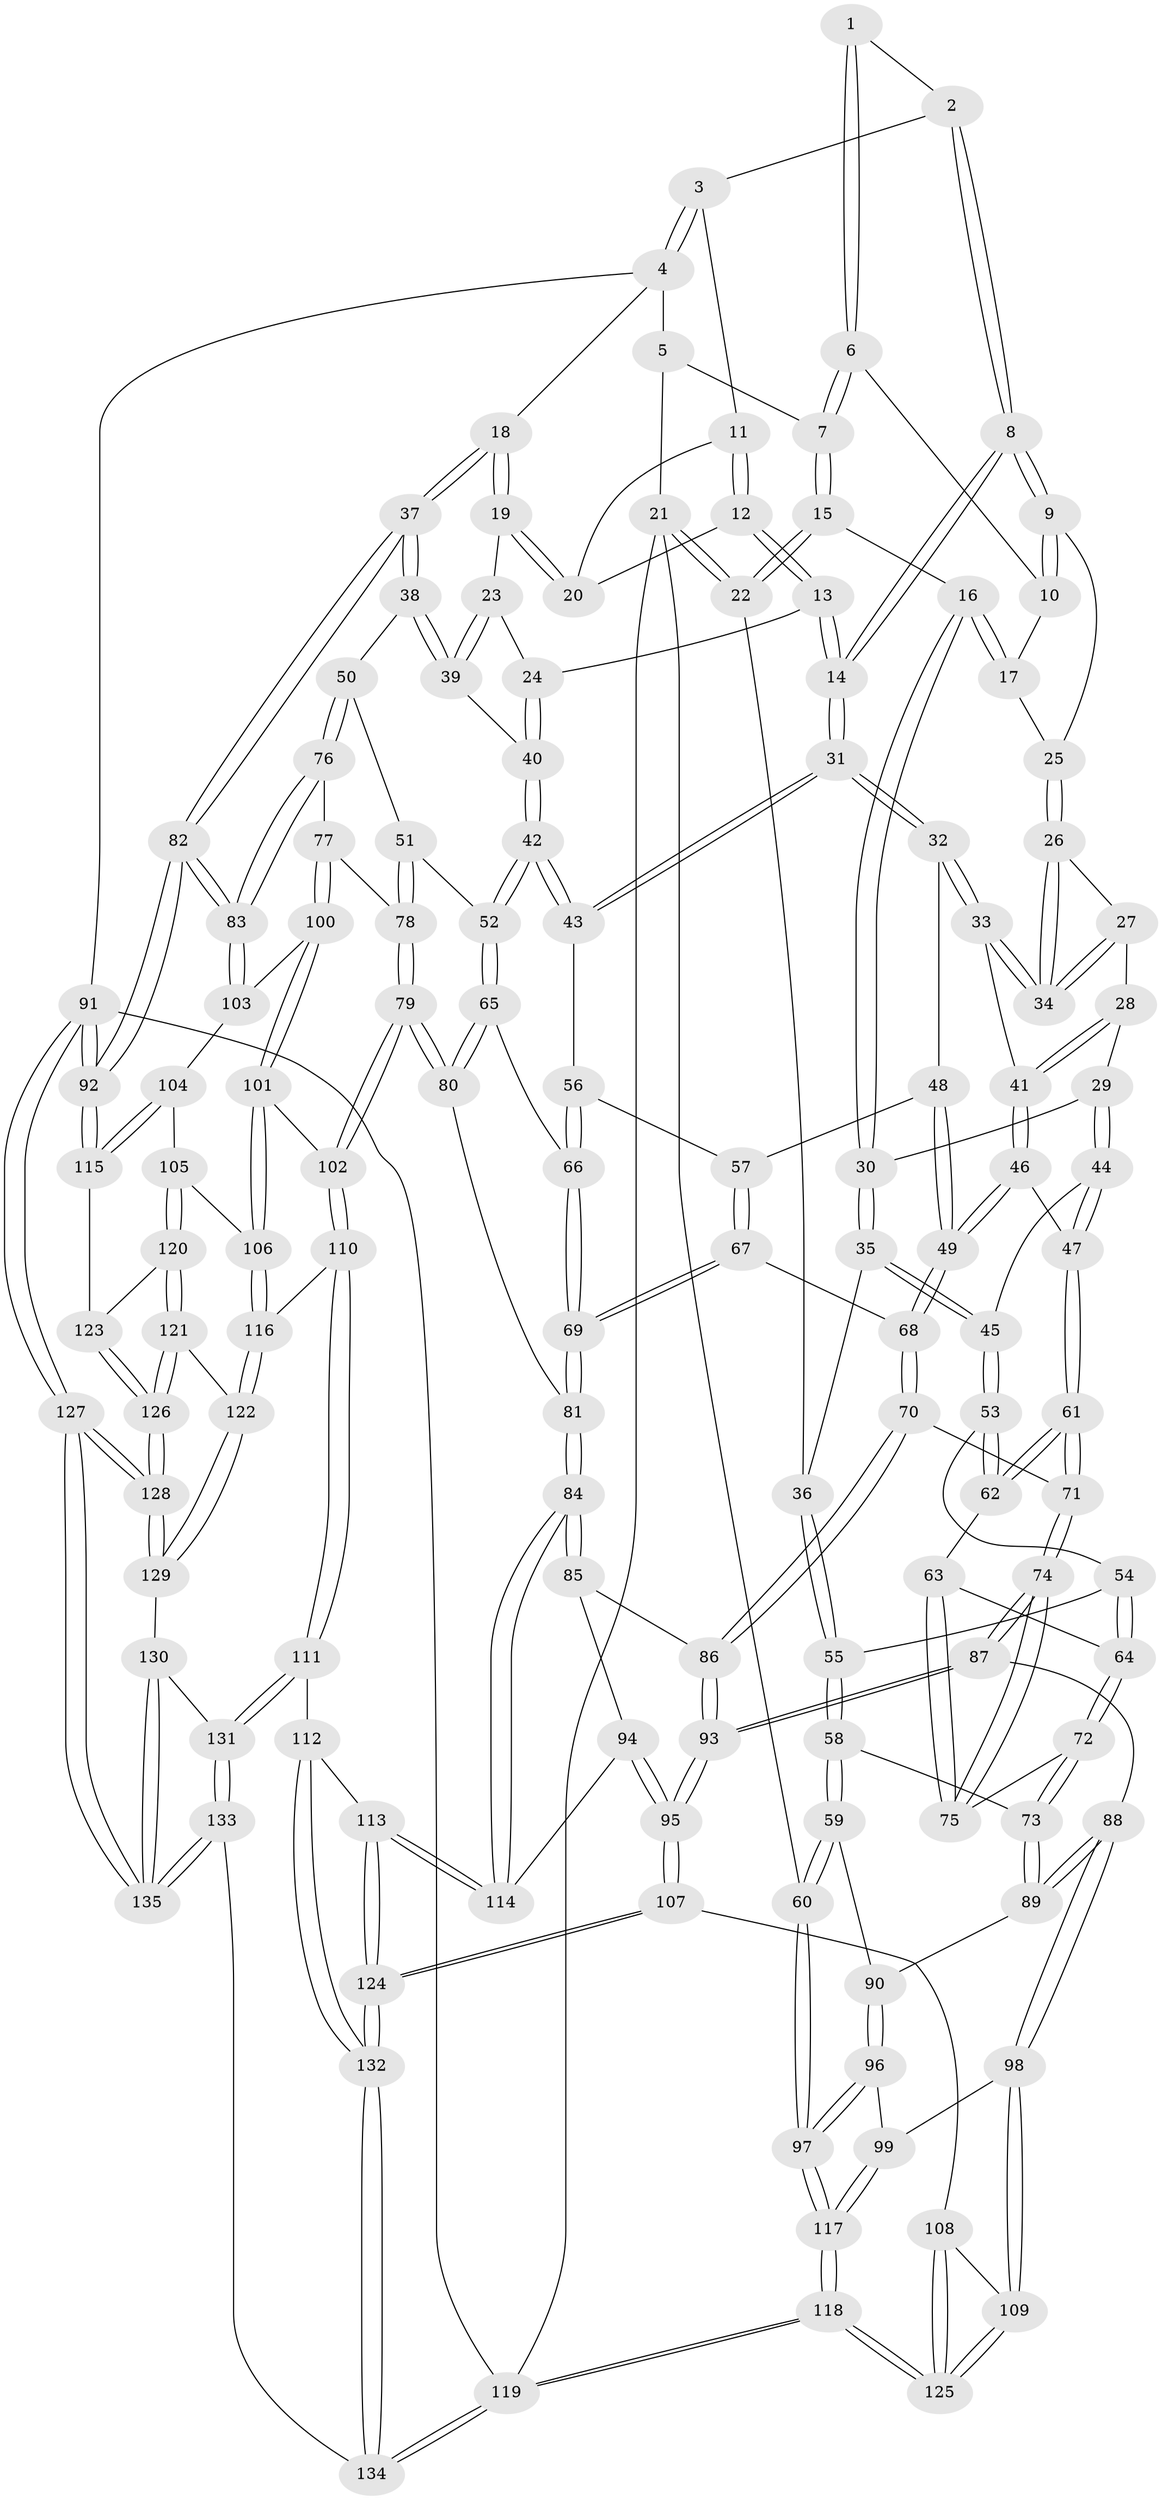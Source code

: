 // Generated by graph-tools (version 1.1) at 2025/03/03/09/25 03:03:12]
// undirected, 135 vertices, 334 edges
graph export_dot {
graph [start="1"]
  node [color=gray90,style=filled];
  1 [pos="+0.4990800465832011+0"];
  2 [pos="+0.5967661440604196+0"];
  3 [pos="+0.8350080883065519+0"];
  4 [pos="+1+0"];
  5 [pos="+0.1842721524000013+0"];
  6 [pos="+0.422370058724686+0.0259034040382015"];
  7 [pos="+0.18307515324227958+0.030388788186756097"];
  8 [pos="+0.5723410107284431+0.15622644319464896"];
  9 [pos="+0.5044550033599847+0.16495562638391081"];
  10 [pos="+0.408909425988784+0.06622103708425542"];
  11 [pos="+0.7986885636509121+0"];
  12 [pos="+0.7231345198650785+0.15433531032196873"];
  13 [pos="+0.6680042384298357+0.24215782122716784"];
  14 [pos="+0.6604809159930308+0.24515308844805053"];
  15 [pos="+0.18064233514825143+0.11554514499505211"];
  16 [pos="+0.2520040034742168+0.171240827986591"];
  17 [pos="+0.320422967211068+0.13746612967112995"];
  18 [pos="+1+0.11314326217289372"];
  19 [pos="+0.8715019822847226+0.2135602437986899"];
  20 [pos="+0.8519965346699748+0.18128630715144298"];
  21 [pos="+0+0.209166210462876"];
  22 [pos="+0+0.22410309533750797"];
  23 [pos="+0.8238481550520753+0.2710911582002052"];
  24 [pos="+0.8043691934142948+0.2745438463142045"];
  25 [pos="+0.4741095153779525+0.19375907287505711"];
  26 [pos="+0.46876425081253703+0.20508290754371283"];
  27 [pos="+0.4287246356317435+0.25838856002881216"];
  28 [pos="+0.3896922670651739+0.2821634635608532"];
  29 [pos="+0.33678392982961075+0.28131025361211"];
  30 [pos="+0.2564638526932269+0.18563918209554114"];
  31 [pos="+0.6237034854619011+0.32973953588318944"];
  32 [pos="+0.6079547825600554+0.33155703961771477"];
  33 [pos="+0.58619686275827+0.33058633554267297"];
  34 [pos="+0.5461879345550376+0.30571337363756457"];
  35 [pos="+0.17344649708202622+0.3336388061495907"];
  36 [pos="+0.04513513604744036+0.3450032775672523"];
  37 [pos="+1+0.39211211750208036"];
  38 [pos="+1+0.4189592674903586"];
  39 [pos="+0.8967558879327358+0.3438370931259542"];
  40 [pos="+0.7923237742143219+0.39393046283012195"];
  41 [pos="+0.4675543544227965+0.3639420092848384"];
  42 [pos="+0.7635088915449223+0.4637190950334282"];
  43 [pos="+0.6405104178973537+0.37337836745041303"];
  44 [pos="+0.31993097626225825+0.3716548336181563"];
  45 [pos="+0.2136051032333872+0.403040171788149"];
  46 [pos="+0.436548610370228+0.43989366076373543"];
  47 [pos="+0.33334157568880385+0.3967337513936575"];
  48 [pos="+0.5196458789985481+0.4261630104055087"];
  49 [pos="+0.4538059675727849+0.4817874973181213"];
  50 [pos="+0.9425358983585114+0.4612769492924245"];
  51 [pos="+0.8158977947525202+0.48393122607069483"];
  52 [pos="+0.7687934612253015+0.4728099656580747"];
  53 [pos="+0.20327437012966862+0.4286904337492696"];
  54 [pos="+0.17928339013807318+0.4400397328930042"];
  55 [pos="+0.08520573790520966+0.45322124298323657"];
  56 [pos="+0.6130096503038678+0.43115281223498136"];
  57 [pos="+0.5651463296924891+0.4684053358650015"];
  58 [pos="+0.0803815248856441+0.4690966532289181"];
  59 [pos="+0+0.5485308365675646"];
  60 [pos="+0+0.5653101047508822"];
  61 [pos="+0.30743807984556565+0.49705014965679584"];
  62 [pos="+0.2471011386609072+0.49158209751046267"];
  63 [pos="+0.24521714224350702+0.4942821836178397"];
  64 [pos="+0.17512372880399296+0.525652590947096"];
  65 [pos="+0.7556539404124339+0.49364823622431"];
  66 [pos="+0.6254632057883017+0.5306566237107853"];
  67 [pos="+0.5176265766954112+0.51004832880074"];
  68 [pos="+0.45700084924960777+0.5020154947325178"];
  69 [pos="+0.5977745221734985+0.5864999765415335"];
  70 [pos="+0.4088353728874345+0.566028388523577"];
  71 [pos="+0.34888930281398317+0.5552269495139326"];
  72 [pos="+0.15459218430562646+0.5539294751265407"];
  73 [pos="+0.12744123060231458+0.5678852894555771"];
  74 [pos="+0.2702411397272225+0.61341783683613"];
  75 [pos="+0.2299955412784457+0.5595641206419052"];
  76 [pos="+0.9067907477792473+0.6195933954239732"];
  77 [pos="+0.880492298073826+0.634397051131482"];
  78 [pos="+0.8471337726022975+0.6202066256291834"];
  79 [pos="+0.7219988951675687+0.6616957603430208"];
  80 [pos="+0.7071500185849451+0.6497370201205415"];
  81 [pos="+0.6112796024969989+0.6462681395683518"];
  82 [pos="+1+0.674766221387429"];
  83 [pos="+1+0.6695482462475183"];
  84 [pos="+0.5489855230337736+0.6998624330650647"];
  85 [pos="+0.41722197749921686+0.5897345786282845"];
  86 [pos="+0.4170607361247211+0.589544777815377"];
  87 [pos="+0.2506150030753104+0.6569791086576229"];
  88 [pos="+0.14541722587646738+0.6584713740111716"];
  89 [pos="+0.11700573535250408+0.610274387048999"];
  90 [pos="+0.10948028596141512+0.610342081171682"];
  91 [pos="+1+1"];
  92 [pos="+1+0.8087343174808375"];
  93 [pos="+0.30779730289268614+0.7398404205049771"];
  94 [pos="+0.40201271850971004+0.7535678976113872"];
  95 [pos="+0.3238538066773821+0.8037430382482571"];
  96 [pos="+0+0.6788728062727689"];
  97 [pos="+0+0.6667435394025722"];
  98 [pos="+0.11395353357922351+0.747088197093195"];
  99 [pos="+0.10658705091198731+0.7455379588924671"];
  100 [pos="+0.8832376460271374+0.6883197586335598"];
  101 [pos="+0.8638150896706078+0.7206232047920749"];
  102 [pos="+0.7374607975960596+0.6968926533736849"];
  103 [pos="+0.93760209478884+0.7061707732177988"];
  104 [pos="+0.9307601004480845+0.7511503049543928"];
  105 [pos="+0.8891578782507814+0.7695696950617162"];
  106 [pos="+0.8684210686877963+0.7524227127523545"];
  107 [pos="+0.3060478716132288+0.877490817390692"];
  108 [pos="+0.2623242076567082+0.8655244844754716"];
  109 [pos="+0.12796902772745927+0.7911199597938743"];
  110 [pos="+0.742052815848623+0.8417681616271557"];
  111 [pos="+0.6208653895382606+0.8744290485662014"];
  112 [pos="+0.6149534257145111+0.8709255863394516"];
  113 [pos="+0.561291282358589+0.7701605966063627"];
  114 [pos="+0.5480413506863515+0.7033506577389464"];
  115 [pos="+1+0.8046314099465344"];
  116 [pos="+0.7444918189569066+0.8428828704798788"];
  117 [pos="+0+0.8202129046160254"];
  118 [pos="+0+1"];
  119 [pos="+0+1"];
  120 [pos="+0.9077630091366062+0.8173815430294319"];
  121 [pos="+0.8524368845661259+0.8667658232804208"];
  122 [pos="+0.7480450082824275+0.8460660207958618"];
  123 [pos="+0.9283154205038638+0.8218708236959625"];
  124 [pos="+0.3195646333631247+0.9037032376164669"];
  125 [pos="+0+1"];
  126 [pos="+0.9373421122426878+0.986532280733986"];
  127 [pos="+1+1"];
  128 [pos="+0.9972317098954975+1"];
  129 [pos="+0.758246359742549+0.8814939548262142"];
  130 [pos="+0.774916790395267+1"];
  131 [pos="+0.6212549447468092+0.8814762105133741"];
  132 [pos="+0.3396494264449333+0.9663723601653581"];
  133 [pos="+0.5452716257281801+1"];
  134 [pos="+0.3285743870422052+1"];
  135 [pos="+0.8511751595841596+1"];
  1 -- 2;
  1 -- 6;
  1 -- 6;
  2 -- 3;
  2 -- 8;
  2 -- 8;
  3 -- 4;
  3 -- 4;
  3 -- 11;
  4 -- 5;
  4 -- 18;
  4 -- 91;
  5 -- 7;
  5 -- 21;
  6 -- 7;
  6 -- 7;
  6 -- 10;
  7 -- 15;
  7 -- 15;
  8 -- 9;
  8 -- 9;
  8 -- 14;
  8 -- 14;
  9 -- 10;
  9 -- 10;
  9 -- 25;
  10 -- 17;
  11 -- 12;
  11 -- 12;
  11 -- 20;
  12 -- 13;
  12 -- 13;
  12 -- 20;
  13 -- 14;
  13 -- 14;
  13 -- 24;
  14 -- 31;
  14 -- 31;
  15 -- 16;
  15 -- 22;
  15 -- 22;
  16 -- 17;
  16 -- 17;
  16 -- 30;
  16 -- 30;
  17 -- 25;
  18 -- 19;
  18 -- 19;
  18 -- 37;
  18 -- 37;
  19 -- 20;
  19 -- 20;
  19 -- 23;
  21 -- 22;
  21 -- 22;
  21 -- 60;
  21 -- 119;
  22 -- 36;
  23 -- 24;
  23 -- 39;
  23 -- 39;
  24 -- 40;
  24 -- 40;
  25 -- 26;
  25 -- 26;
  26 -- 27;
  26 -- 34;
  26 -- 34;
  27 -- 28;
  27 -- 34;
  27 -- 34;
  28 -- 29;
  28 -- 41;
  28 -- 41;
  29 -- 30;
  29 -- 44;
  29 -- 44;
  30 -- 35;
  30 -- 35;
  31 -- 32;
  31 -- 32;
  31 -- 43;
  31 -- 43;
  32 -- 33;
  32 -- 33;
  32 -- 48;
  33 -- 34;
  33 -- 34;
  33 -- 41;
  35 -- 36;
  35 -- 45;
  35 -- 45;
  36 -- 55;
  36 -- 55;
  37 -- 38;
  37 -- 38;
  37 -- 82;
  37 -- 82;
  38 -- 39;
  38 -- 39;
  38 -- 50;
  39 -- 40;
  40 -- 42;
  40 -- 42;
  41 -- 46;
  41 -- 46;
  42 -- 43;
  42 -- 43;
  42 -- 52;
  42 -- 52;
  43 -- 56;
  44 -- 45;
  44 -- 47;
  44 -- 47;
  45 -- 53;
  45 -- 53;
  46 -- 47;
  46 -- 49;
  46 -- 49;
  47 -- 61;
  47 -- 61;
  48 -- 49;
  48 -- 49;
  48 -- 57;
  49 -- 68;
  49 -- 68;
  50 -- 51;
  50 -- 76;
  50 -- 76;
  51 -- 52;
  51 -- 78;
  51 -- 78;
  52 -- 65;
  52 -- 65;
  53 -- 54;
  53 -- 62;
  53 -- 62;
  54 -- 55;
  54 -- 64;
  54 -- 64;
  55 -- 58;
  55 -- 58;
  56 -- 57;
  56 -- 66;
  56 -- 66;
  57 -- 67;
  57 -- 67;
  58 -- 59;
  58 -- 59;
  58 -- 73;
  59 -- 60;
  59 -- 60;
  59 -- 90;
  60 -- 97;
  60 -- 97;
  61 -- 62;
  61 -- 62;
  61 -- 71;
  61 -- 71;
  62 -- 63;
  63 -- 64;
  63 -- 75;
  63 -- 75;
  64 -- 72;
  64 -- 72;
  65 -- 66;
  65 -- 80;
  65 -- 80;
  66 -- 69;
  66 -- 69;
  67 -- 68;
  67 -- 69;
  67 -- 69;
  68 -- 70;
  68 -- 70;
  69 -- 81;
  69 -- 81;
  70 -- 71;
  70 -- 86;
  70 -- 86;
  71 -- 74;
  71 -- 74;
  72 -- 73;
  72 -- 73;
  72 -- 75;
  73 -- 89;
  73 -- 89;
  74 -- 75;
  74 -- 75;
  74 -- 87;
  74 -- 87;
  76 -- 77;
  76 -- 83;
  76 -- 83;
  77 -- 78;
  77 -- 100;
  77 -- 100;
  78 -- 79;
  78 -- 79;
  79 -- 80;
  79 -- 80;
  79 -- 102;
  79 -- 102;
  80 -- 81;
  81 -- 84;
  81 -- 84;
  82 -- 83;
  82 -- 83;
  82 -- 92;
  82 -- 92;
  83 -- 103;
  83 -- 103;
  84 -- 85;
  84 -- 85;
  84 -- 114;
  84 -- 114;
  85 -- 86;
  85 -- 94;
  86 -- 93;
  86 -- 93;
  87 -- 88;
  87 -- 93;
  87 -- 93;
  88 -- 89;
  88 -- 89;
  88 -- 98;
  88 -- 98;
  89 -- 90;
  90 -- 96;
  90 -- 96;
  91 -- 92;
  91 -- 92;
  91 -- 127;
  91 -- 127;
  91 -- 119;
  92 -- 115;
  92 -- 115;
  93 -- 95;
  93 -- 95;
  94 -- 95;
  94 -- 95;
  94 -- 114;
  95 -- 107;
  95 -- 107;
  96 -- 97;
  96 -- 97;
  96 -- 99;
  97 -- 117;
  97 -- 117;
  98 -- 99;
  98 -- 109;
  98 -- 109;
  99 -- 117;
  99 -- 117;
  100 -- 101;
  100 -- 101;
  100 -- 103;
  101 -- 102;
  101 -- 106;
  101 -- 106;
  102 -- 110;
  102 -- 110;
  103 -- 104;
  104 -- 105;
  104 -- 115;
  104 -- 115;
  105 -- 106;
  105 -- 120;
  105 -- 120;
  106 -- 116;
  106 -- 116;
  107 -- 108;
  107 -- 124;
  107 -- 124;
  108 -- 109;
  108 -- 125;
  108 -- 125;
  109 -- 125;
  109 -- 125;
  110 -- 111;
  110 -- 111;
  110 -- 116;
  111 -- 112;
  111 -- 131;
  111 -- 131;
  112 -- 113;
  112 -- 132;
  112 -- 132;
  113 -- 114;
  113 -- 114;
  113 -- 124;
  113 -- 124;
  115 -- 123;
  116 -- 122;
  116 -- 122;
  117 -- 118;
  117 -- 118;
  118 -- 119;
  118 -- 119;
  118 -- 125;
  118 -- 125;
  119 -- 134;
  119 -- 134;
  120 -- 121;
  120 -- 121;
  120 -- 123;
  121 -- 122;
  121 -- 126;
  121 -- 126;
  122 -- 129;
  122 -- 129;
  123 -- 126;
  123 -- 126;
  124 -- 132;
  124 -- 132;
  126 -- 128;
  126 -- 128;
  127 -- 128;
  127 -- 128;
  127 -- 135;
  127 -- 135;
  128 -- 129;
  128 -- 129;
  129 -- 130;
  130 -- 131;
  130 -- 135;
  130 -- 135;
  131 -- 133;
  131 -- 133;
  132 -- 134;
  132 -- 134;
  133 -- 134;
  133 -- 135;
  133 -- 135;
}
